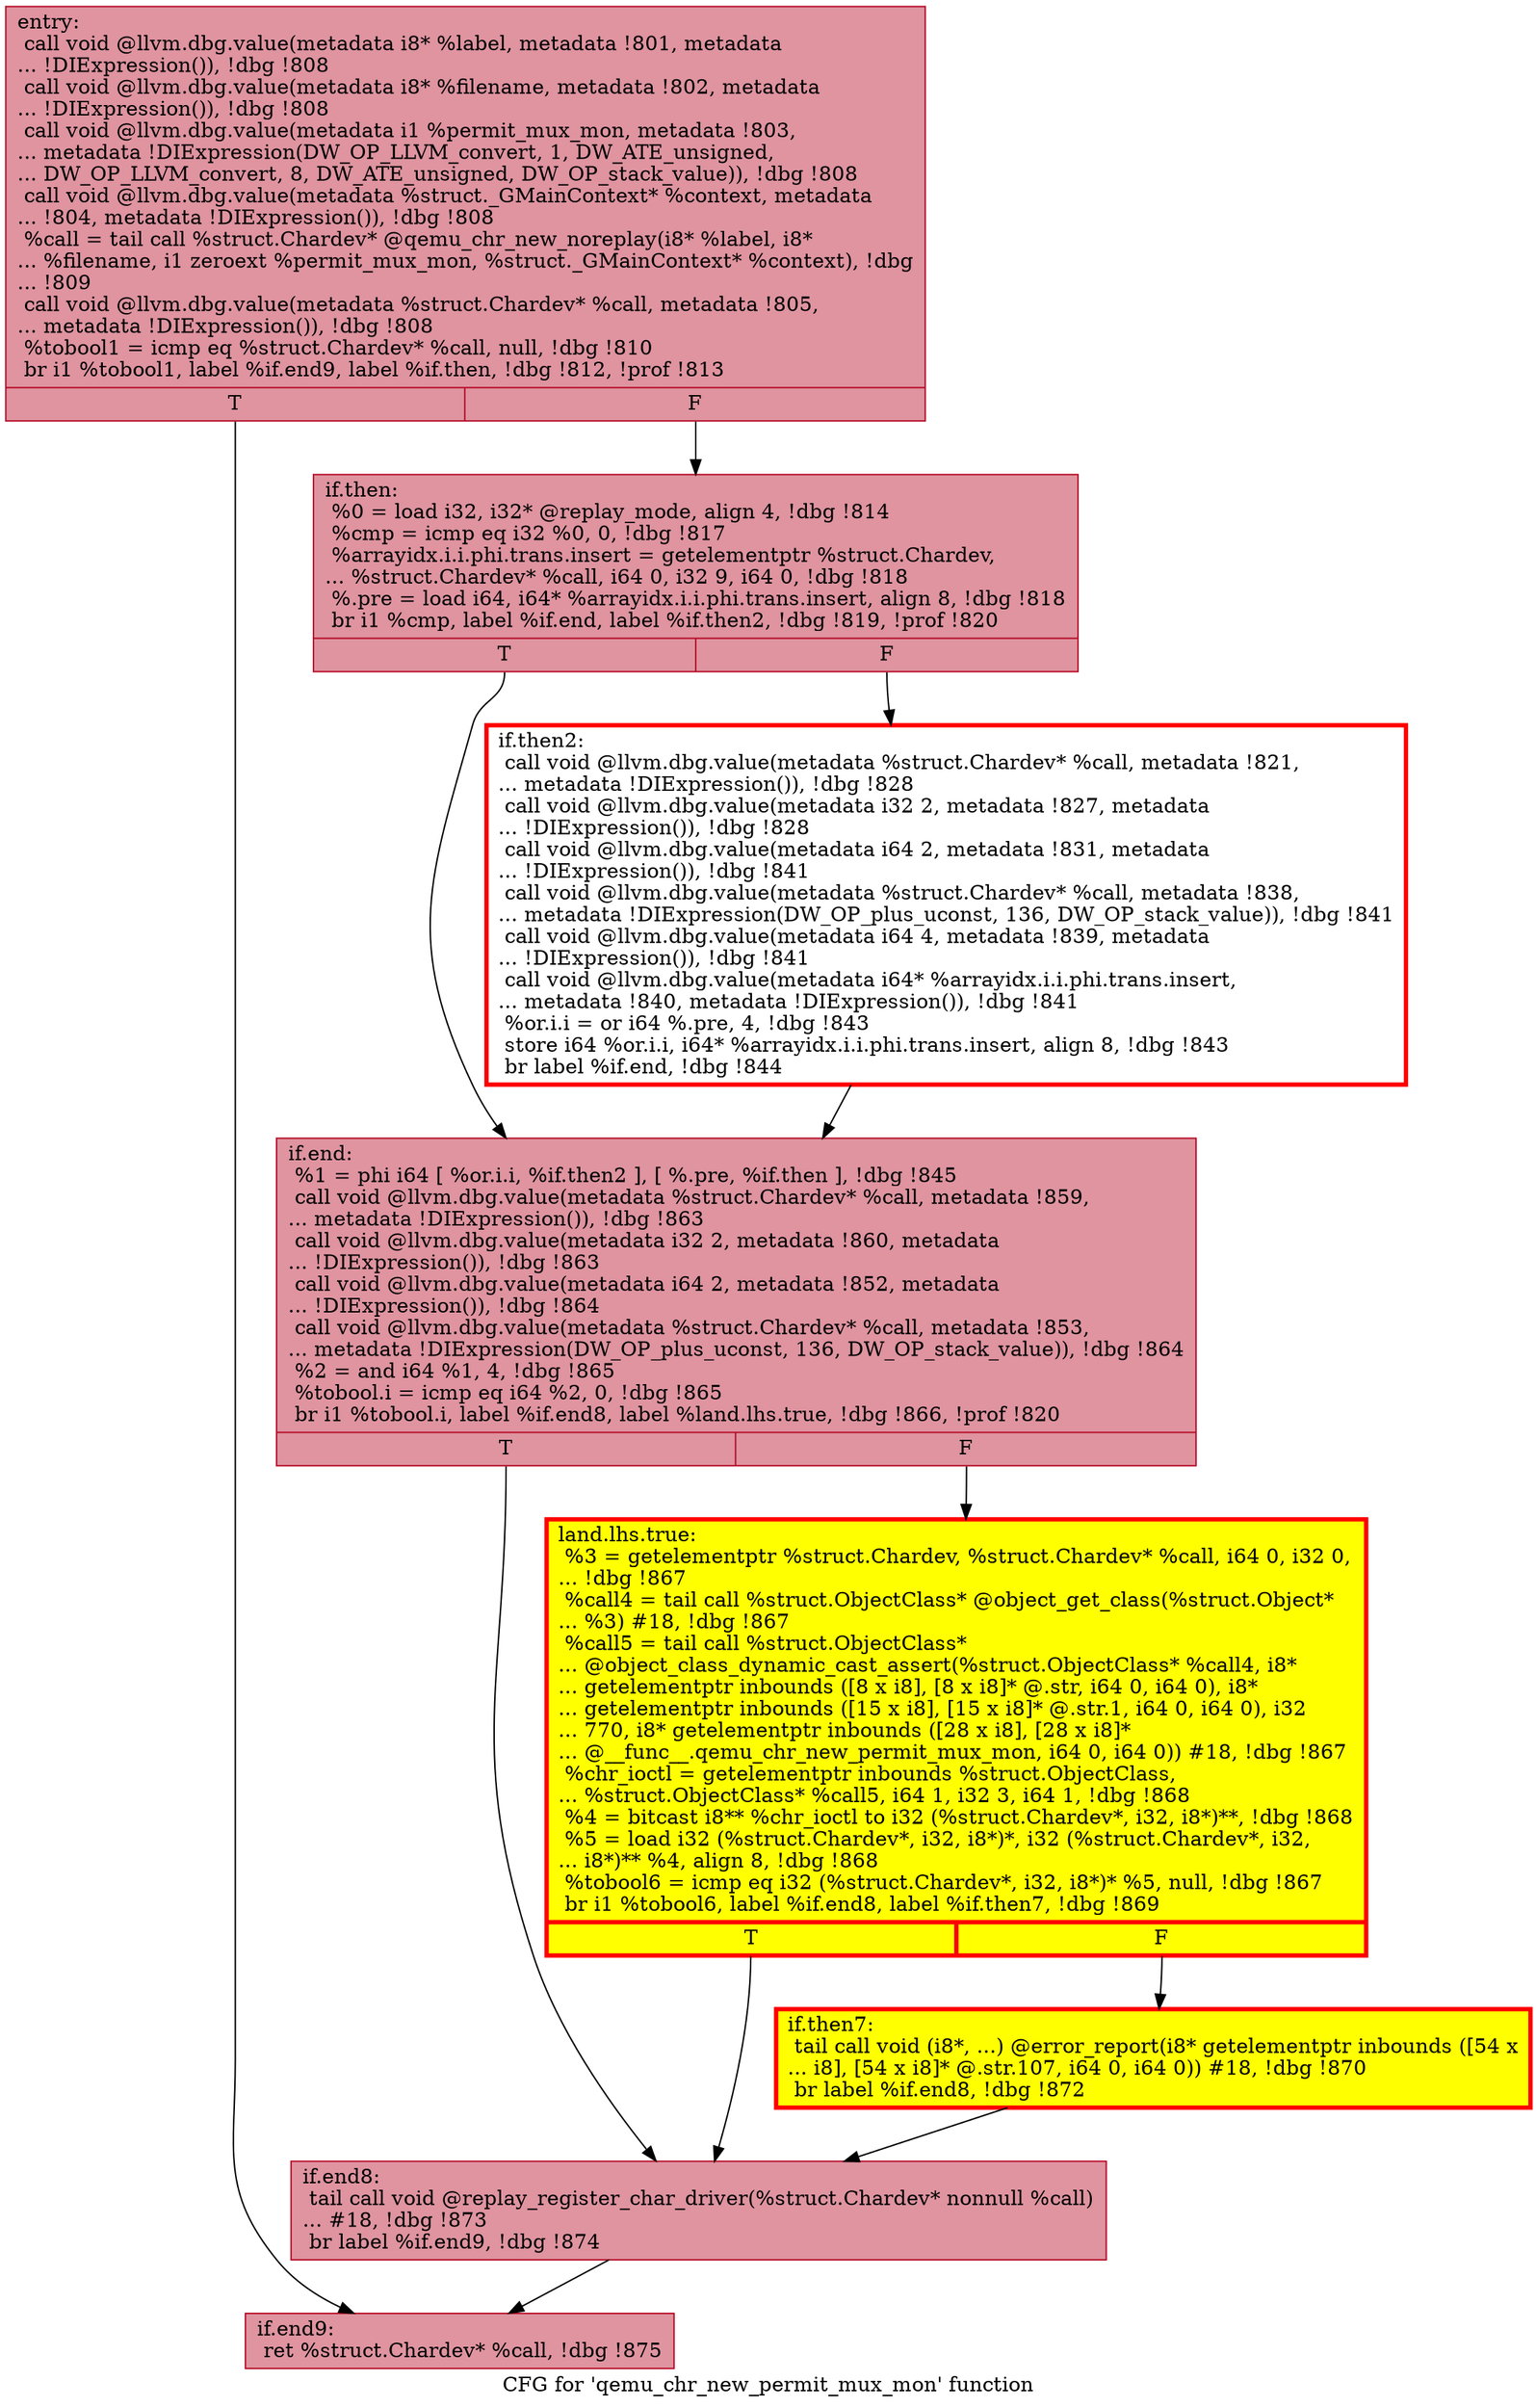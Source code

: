 digraph "CFG for 'qemu_chr_new_permit_mux_mon' function" {
	label="CFG for 'qemu_chr_new_permit_mux_mon' function";

	Node0x55fa00e27850 [shape=record,color="#b70d28ff", style=filled, fillcolor="#b70d2870",label="{entry:\l  call void @llvm.dbg.value(metadata i8* %label, metadata !801, metadata\l... !DIExpression()), !dbg !808\l  call void @llvm.dbg.value(metadata i8* %filename, metadata !802, metadata\l... !DIExpression()), !dbg !808\l  call void @llvm.dbg.value(metadata i1 %permit_mux_mon, metadata !803,\l... metadata !DIExpression(DW_OP_LLVM_convert, 1, DW_ATE_unsigned,\l... DW_OP_LLVM_convert, 8, DW_ATE_unsigned, DW_OP_stack_value)), !dbg !808\l  call void @llvm.dbg.value(metadata %struct._GMainContext* %context, metadata\l... !804, metadata !DIExpression()), !dbg !808\l  %call = tail call %struct.Chardev* @qemu_chr_new_noreplay(i8* %label, i8*\l... %filename, i1 zeroext %permit_mux_mon, %struct._GMainContext* %context), !dbg\l... !809\l  call void @llvm.dbg.value(metadata %struct.Chardev* %call, metadata !805,\l... metadata !DIExpression()), !dbg !808\l  %tobool1 = icmp eq %struct.Chardev* %call, null, !dbg !810\l  br i1 %tobool1, label %if.end9, label %if.then, !dbg !812, !prof !813\l|{<s0>T|<s1>F}}"];
	Node0x55fa00e27850:s0 -> Node0x55fa00e2b2e0;
	Node0x55fa00e27850:s1 -> Node0x55fa00e2b290;
	Node0x55fa00e2b290 [shape=record,color="#b70d28ff", style=filled, fillcolor="#b70d2870",label="{if.then:                                          \l  %0 = load i32, i32* @replay_mode, align 4, !dbg !814\l  %cmp = icmp eq i32 %0, 0, !dbg !817\l  %arrayidx.i.i.phi.trans.insert = getelementptr %struct.Chardev,\l... %struct.Chardev* %call, i64 0, i32 9, i64 0, !dbg !818\l  %.pre = load i64, i64* %arrayidx.i.i.phi.trans.insert, align 8, !dbg !818\l  br i1 %cmp, label %if.end, label %if.then2, !dbg !819, !prof !820\l|{<s0>T|<s1>F}}"];
	Node0x55fa00e2b290:s0 -> Node0x55fa00e2b6d0;
	Node0x55fa00e2b290:s1 -> Node0x55fa00e2b660;
	Node0x55fa00e2b660 [shape=record,penwidth=3.0, color="red",label="{if.then2:                                         \l  call void @llvm.dbg.value(metadata %struct.Chardev* %call, metadata !821,\l... metadata !DIExpression()), !dbg !828\l  call void @llvm.dbg.value(metadata i32 2, metadata !827, metadata\l... !DIExpression()), !dbg !828\l  call void @llvm.dbg.value(metadata i64 2, metadata !831, metadata\l... !DIExpression()), !dbg !841\l  call void @llvm.dbg.value(metadata %struct.Chardev* %call, metadata !838,\l... metadata !DIExpression(DW_OP_plus_uconst, 136, DW_OP_stack_value)), !dbg !841\l  call void @llvm.dbg.value(metadata i64 4, metadata !839, metadata\l... !DIExpression()), !dbg !841\l  call void @llvm.dbg.value(metadata i64* %arrayidx.i.i.phi.trans.insert,\l... metadata !840, metadata !DIExpression()), !dbg !841\l  %or.i.i = or i64 %.pre, 4, !dbg !843\l  store i64 %or.i.i, i64* %arrayidx.i.i.phi.trans.insert, align 8, !dbg !843\l  br label %if.end, !dbg !844\l}"];
	Node0x55fa00e2b660 -> Node0x55fa00e2b6d0;
	Node0x55fa00e2b6d0 [shape=record,color="#b70d28ff", style=filled, fillcolor="#b70d2870",label="{if.end:                                           \l  %1 = phi i64 [ %or.i.i, %if.then2 ], [ %.pre, %if.then ], !dbg !845\l  call void @llvm.dbg.value(metadata %struct.Chardev* %call, metadata !859,\l... metadata !DIExpression()), !dbg !863\l  call void @llvm.dbg.value(metadata i32 2, metadata !860, metadata\l... !DIExpression()), !dbg !863\l  call void @llvm.dbg.value(metadata i64 2, metadata !852, metadata\l... !DIExpression()), !dbg !864\l  call void @llvm.dbg.value(metadata %struct.Chardev* %call, metadata !853,\l... metadata !DIExpression(DW_OP_plus_uconst, 136, DW_OP_stack_value)), !dbg !864\l  %2 = and i64 %1, 4, !dbg !865\l  %tobool.i = icmp eq i64 %2, 0, !dbg !865\l  br i1 %tobool.i, label %if.end8, label %land.lhs.true, !dbg !866, !prof !820\l|{<s0>T|<s1>F}}"];
	Node0x55fa00e2b6d0:s0 -> Node0x55fa00e2be10;
	Node0x55fa00e2b6d0:s1 -> Node0x55fa00e2be60;
	Node0x55fa00e2be60 [shape=record,penwidth=3.0, style="filled", color="red", fillcolor="yellow",label="{land.lhs.true:                                    \l  %3 = getelementptr %struct.Chardev, %struct.Chardev* %call, i64 0, i32 0,\l... !dbg !867\l  %call4 = tail call %struct.ObjectClass* @object_get_class(%struct.Object*\l... %3) #18, !dbg !867\l  %call5 = tail call %struct.ObjectClass*\l... @object_class_dynamic_cast_assert(%struct.ObjectClass* %call4, i8*\l... getelementptr inbounds ([8 x i8], [8 x i8]* @.str, i64 0, i64 0), i8*\l... getelementptr inbounds ([15 x i8], [15 x i8]* @.str.1, i64 0, i64 0), i32\l... 770, i8* getelementptr inbounds ([28 x i8], [28 x i8]*\l... @__func__.qemu_chr_new_permit_mux_mon, i64 0, i64 0)) #18, !dbg !867\l  %chr_ioctl = getelementptr inbounds %struct.ObjectClass,\l... %struct.ObjectClass* %call5, i64 1, i32 3, i64 1, !dbg !868\l  %4 = bitcast i8** %chr_ioctl to i32 (%struct.Chardev*, i32, i8*)**, !dbg !868\l  %5 = load i32 (%struct.Chardev*, i32, i8*)*, i32 (%struct.Chardev*, i32,\l... i8*)** %4, align 8, !dbg !868\l  %tobool6 = icmp eq i32 (%struct.Chardev*, i32, i8*)* %5, null, !dbg !867\l  br i1 %tobool6, label %if.end8, label %if.then7, !dbg !869\l|{<s0>T|<s1>F}}"];
	Node0x55fa00e2be60:s0 -> Node0x55fa00e2be10;
	Node0x55fa00e2be60:s1 -> Node0x55fa00e2bdc0;
	Node0x55fa00e2bdc0 [shape=record,penwidth=3.0, style="filled", color="red", fillcolor="yellow",label="{if.then7:                                         \l  tail call void (i8*, ...) @error_report(i8* getelementptr inbounds ([54 x\l... i8], [54 x i8]* @.str.107, i64 0, i64 0)) #18, !dbg !870\l  br label %if.end8, !dbg !872\l}"];
	Node0x55fa00e2bdc0 -> Node0x55fa00e2be10;
	Node0x55fa00e2be10 [shape=record,color="#b70d28ff", style=filled, fillcolor="#b70d2870",label="{if.end8:                                          \l  tail call void @replay_register_char_driver(%struct.Chardev* nonnull %call)\l... #18, !dbg !873\l  br label %if.end9, !dbg !874\l}"];
	Node0x55fa00e2be10 -> Node0x55fa00e2b2e0;
	Node0x55fa00e2b2e0 [shape=record,color="#b70d28ff", style=filled, fillcolor="#b70d2870",label="{if.end9:                                          \l  ret %struct.Chardev* %call, !dbg !875\l}"];
}
